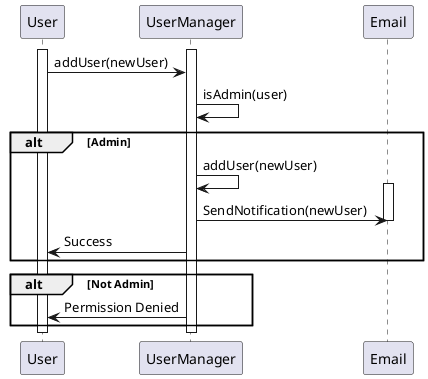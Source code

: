@startuml
Activate User
Activate UserManager
User -> UserManager: addUser(newUser)
UserManager -> UserManager: isAdmin(user)

alt Admin
UserManager -> UserManager: addUser(newUser)
Activate Email
UserManager -> Email: SendNotification(newUser)
Deactivate Email
UserManager -> User: Success
end

alt Not Admin
UserManager -> User: Permission Denied
end
Deactivate UserManager
Deactivate User
@enduml